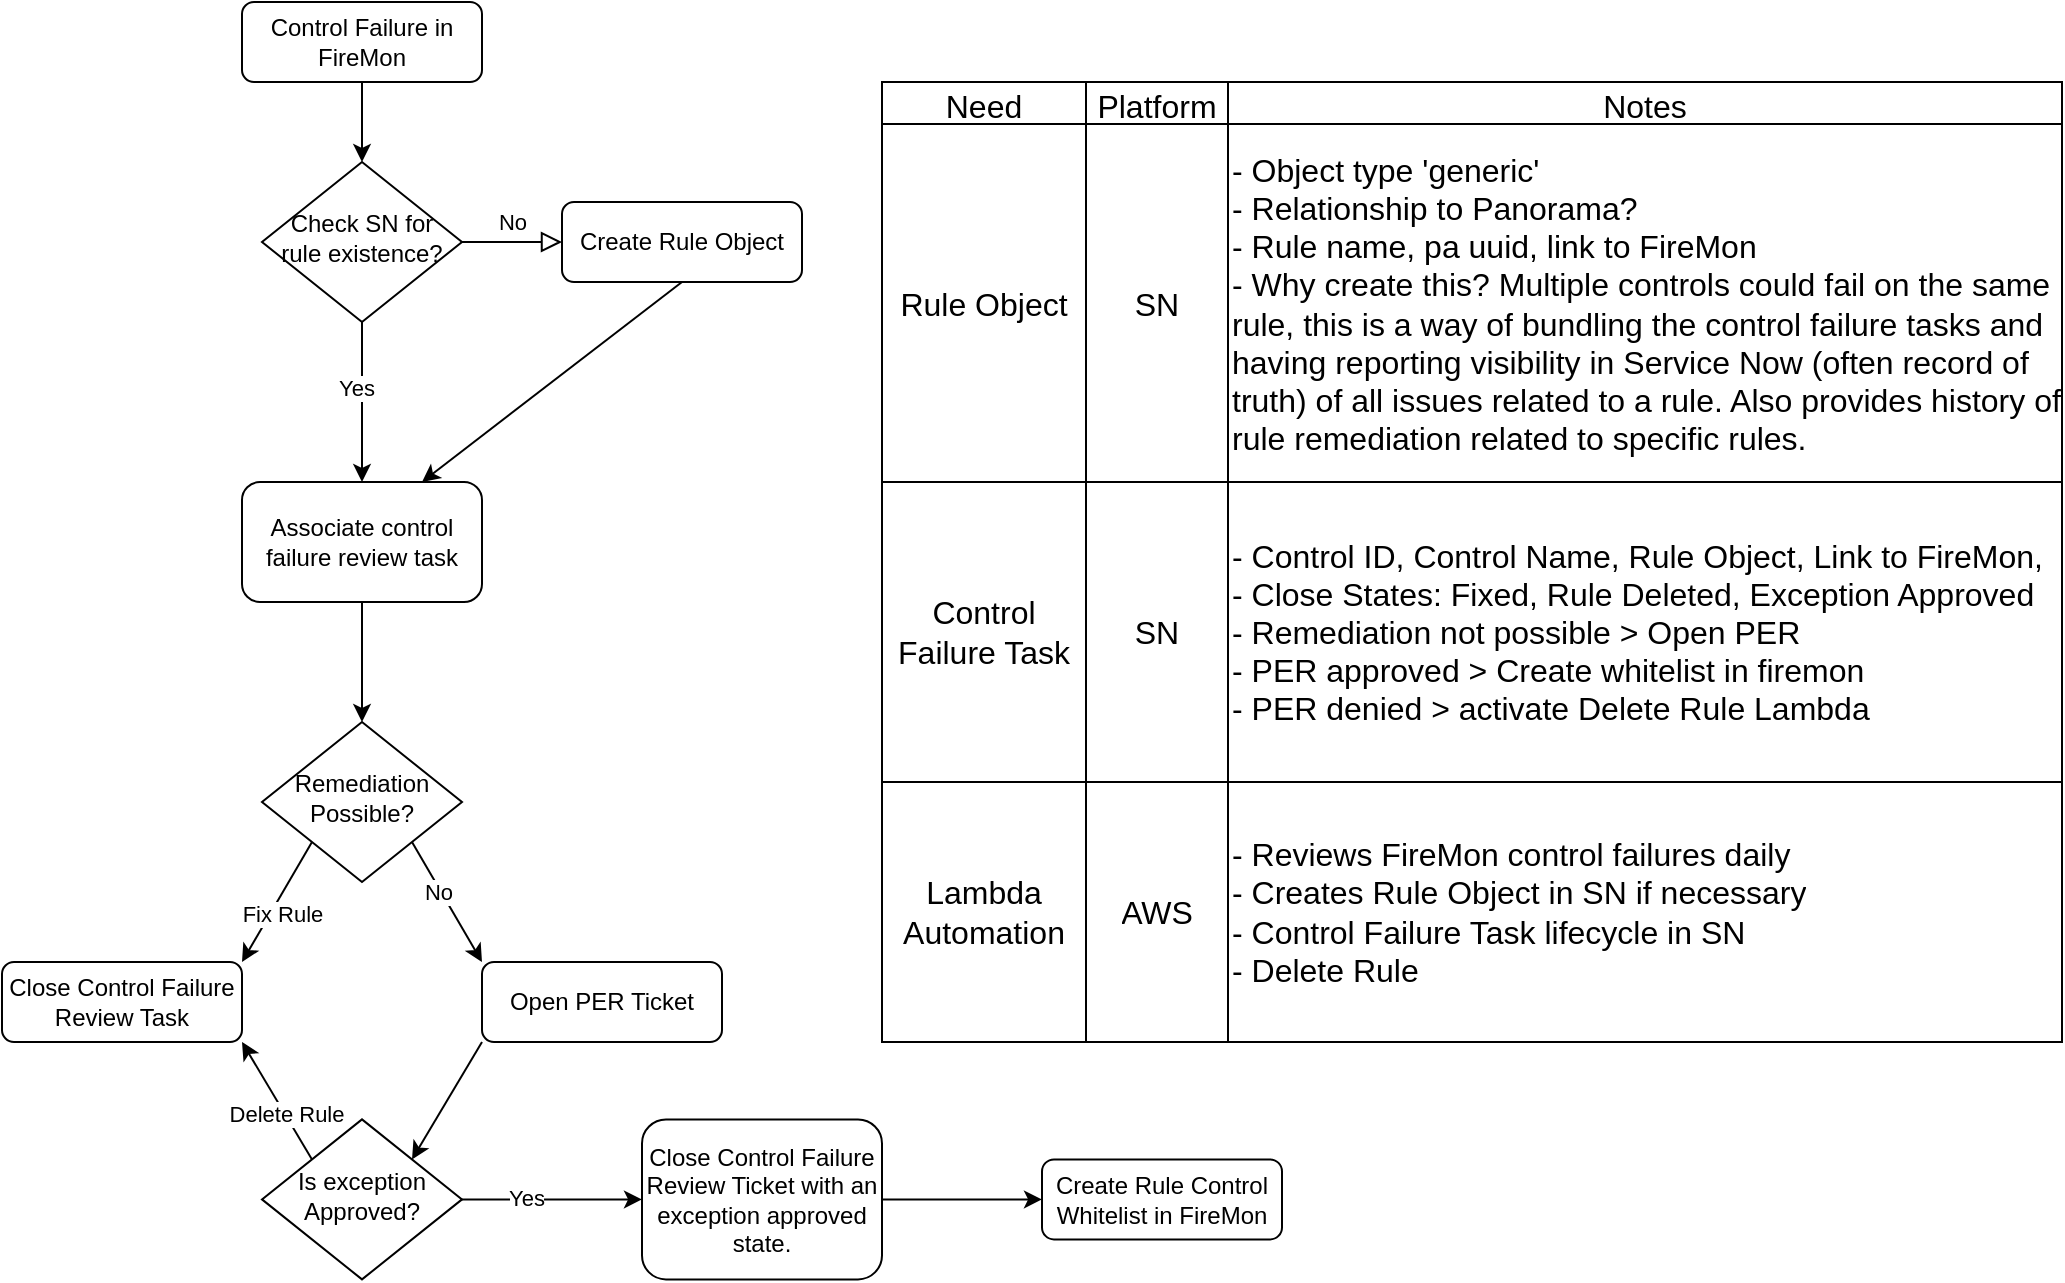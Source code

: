<mxfile version="28.2.5">
  <diagram id="C5RBs43oDa-KdzZeNtuy" name="Page-1">
    <mxGraphModel dx="1665" dy="743" grid="1" gridSize="10" guides="1" tooltips="1" connect="1" arrows="1" fold="1" page="1" pageScale="1" pageWidth="827" pageHeight="1169" math="0" shadow="0">
      <root>
        <mxCell id="WIyWlLk6GJQsqaUBKTNV-0" />
        <mxCell id="WIyWlLk6GJQsqaUBKTNV-1" parent="WIyWlLk6GJQsqaUBKTNV-0" />
        <mxCell id="AwS022Rujj1-3uTSAjEN-37" style="edgeStyle=orthogonalEdgeStyle;rounded=0;orthogonalLoop=1;jettySize=auto;html=1;exitX=0.5;exitY=1;exitDx=0;exitDy=0;entryX=0.5;entryY=0;entryDx=0;entryDy=0;" parent="WIyWlLk6GJQsqaUBKTNV-1" source="WIyWlLk6GJQsqaUBKTNV-3" target="WIyWlLk6GJQsqaUBKTNV-6" edge="1">
          <mxGeometry relative="1" as="geometry" />
        </mxCell>
        <mxCell id="WIyWlLk6GJQsqaUBKTNV-3" value="Control Failure in FireMon" style="rounded=1;whiteSpace=wrap;html=1;fontSize=12;glass=0;strokeWidth=1;shadow=0;" parent="WIyWlLk6GJQsqaUBKTNV-1" vertex="1">
          <mxGeometry x="214" y="40" width="120" height="40" as="geometry" />
        </mxCell>
        <mxCell id="WIyWlLk6GJQsqaUBKTNV-5" value="No" style="edgeStyle=orthogonalEdgeStyle;rounded=0;html=1;jettySize=auto;orthogonalLoop=1;fontSize=11;endArrow=block;endFill=0;endSize=8;strokeWidth=1;shadow=0;labelBackgroundColor=none;" parent="WIyWlLk6GJQsqaUBKTNV-1" source="WIyWlLk6GJQsqaUBKTNV-6" target="WIyWlLk6GJQsqaUBKTNV-7" edge="1">
          <mxGeometry y="10" relative="1" as="geometry">
            <mxPoint as="offset" />
          </mxGeometry>
        </mxCell>
        <mxCell id="AwS022Rujj1-3uTSAjEN-6" style="rounded=0;orthogonalLoop=1;jettySize=auto;html=1;exitX=0.5;exitY=1;exitDx=0;exitDy=0;entryX=0.5;entryY=0;entryDx=0;entryDy=0;" parent="WIyWlLk6GJQsqaUBKTNV-1" source="WIyWlLk6GJQsqaUBKTNV-6" target="AwS022Rujj1-3uTSAjEN-3" edge="1">
          <mxGeometry relative="1" as="geometry" />
        </mxCell>
        <mxCell id="AwS022Rujj1-3uTSAjEN-10" value="Yes" style="edgeLabel;html=1;align=center;verticalAlign=middle;resizable=0;points=[];" parent="AwS022Rujj1-3uTSAjEN-6" connectable="0" vertex="1">
          <mxGeometry x="-0.173" y="-3" relative="1" as="geometry">
            <mxPoint as="offset" />
          </mxGeometry>
        </mxCell>
        <mxCell id="WIyWlLk6GJQsqaUBKTNV-6" value="Check SN for rule existence?" style="rhombus;whiteSpace=wrap;html=1;shadow=0;fontFamily=Helvetica;fontSize=12;align=center;strokeWidth=1;spacing=6;spacingTop=-4;" parent="WIyWlLk6GJQsqaUBKTNV-1" vertex="1">
          <mxGeometry x="224" y="120" width="100" height="80" as="geometry" />
        </mxCell>
        <mxCell id="AwS022Rujj1-3uTSAjEN-5" style="rounded=0;orthogonalLoop=1;jettySize=auto;html=1;exitX=0.5;exitY=1;exitDx=0;exitDy=0;entryX=0.75;entryY=0;entryDx=0;entryDy=0;" parent="WIyWlLk6GJQsqaUBKTNV-1" source="WIyWlLk6GJQsqaUBKTNV-7" target="AwS022Rujj1-3uTSAjEN-3" edge="1">
          <mxGeometry relative="1" as="geometry">
            <mxPoint x="314" y="310" as="targetPoint" />
          </mxGeometry>
        </mxCell>
        <mxCell id="WIyWlLk6GJQsqaUBKTNV-7" value="Create Rule Object" style="rounded=1;whiteSpace=wrap;html=1;fontSize=12;glass=0;strokeWidth=1;shadow=0;" parent="WIyWlLk6GJQsqaUBKTNV-1" vertex="1">
          <mxGeometry x="374" y="140" width="120" height="40" as="geometry" />
        </mxCell>
        <mxCell id="AwS022Rujj1-3uTSAjEN-8" style="rounded=0;orthogonalLoop=1;jettySize=auto;html=1;exitX=0.5;exitY=1;exitDx=0;exitDy=0;entryX=0.5;entryY=0;entryDx=0;entryDy=0;" parent="WIyWlLk6GJQsqaUBKTNV-1" source="AwS022Rujj1-3uTSAjEN-3" target="AwS022Rujj1-3uTSAjEN-7" edge="1">
          <mxGeometry relative="1" as="geometry" />
        </mxCell>
        <mxCell id="AwS022Rujj1-3uTSAjEN-3" value="Associate control failure review task" style="rounded=1;whiteSpace=wrap;html=1;fontSize=12;glass=0;strokeWidth=1;shadow=0;" parent="WIyWlLk6GJQsqaUBKTNV-1" vertex="1">
          <mxGeometry x="214" y="280" width="120" height="60" as="geometry" />
        </mxCell>
        <mxCell id="AwS022Rujj1-3uTSAjEN-14" style="rounded=0;orthogonalLoop=1;jettySize=auto;html=1;exitX=0;exitY=1;exitDx=0;exitDy=0;entryX=1;entryY=0;entryDx=0;entryDy=0;" parent="WIyWlLk6GJQsqaUBKTNV-1" source="AwS022Rujj1-3uTSAjEN-7" target="AwS022Rujj1-3uTSAjEN-13" edge="1">
          <mxGeometry relative="1" as="geometry" />
        </mxCell>
        <mxCell id="AwS022Rujj1-3uTSAjEN-38" value="Fix Rule" style="edgeLabel;html=1;align=center;verticalAlign=middle;resizable=0;points=[];" parent="AwS022Rujj1-3uTSAjEN-14" connectable="0" vertex="1">
          <mxGeometry x="0.116" y="5" relative="1" as="geometry">
            <mxPoint as="offset" />
          </mxGeometry>
        </mxCell>
        <mxCell id="AwS022Rujj1-3uTSAjEN-18" style="rounded=0;orthogonalLoop=1;jettySize=auto;html=1;exitX=1;exitY=1;exitDx=0;exitDy=0;entryX=0;entryY=0;entryDx=0;entryDy=0;" parent="WIyWlLk6GJQsqaUBKTNV-1" source="AwS022Rujj1-3uTSAjEN-7" target="AwS022Rujj1-3uTSAjEN-17" edge="1">
          <mxGeometry relative="1" as="geometry" />
        </mxCell>
        <mxCell id="AwS022Rujj1-3uTSAjEN-19" value="No" style="edgeLabel;html=1;align=center;verticalAlign=middle;resizable=0;points=[];" parent="AwS022Rujj1-3uTSAjEN-18" connectable="0" vertex="1">
          <mxGeometry x="-0.19" y="-1" relative="1" as="geometry">
            <mxPoint as="offset" />
          </mxGeometry>
        </mxCell>
        <mxCell id="AwS022Rujj1-3uTSAjEN-7" value="Remediation Possible?" style="rhombus;whiteSpace=wrap;html=1;shadow=0;fontFamily=Helvetica;fontSize=12;align=center;strokeWidth=1;spacing=6;spacingTop=-4;" parent="WIyWlLk6GJQsqaUBKTNV-1" vertex="1">
          <mxGeometry x="224" y="400" width="100" height="80" as="geometry" />
        </mxCell>
        <mxCell id="AwS022Rujj1-3uTSAjEN-13" value="Close Control Failure Review Task" style="rounded=1;whiteSpace=wrap;html=1;fontSize=12;glass=0;strokeWidth=1;shadow=0;" parent="WIyWlLk6GJQsqaUBKTNV-1" vertex="1">
          <mxGeometry x="94" y="520" width="120" height="40" as="geometry" />
        </mxCell>
        <mxCell id="AwS022Rujj1-3uTSAjEN-23" style="rounded=0;orthogonalLoop=1;jettySize=auto;html=1;exitX=0;exitY=1;exitDx=0;exitDy=0;entryX=1;entryY=0;entryDx=0;entryDy=0;" parent="WIyWlLk6GJQsqaUBKTNV-1" source="AwS022Rujj1-3uTSAjEN-17" target="AwS022Rujj1-3uTSAjEN-22" edge="1">
          <mxGeometry relative="1" as="geometry" />
        </mxCell>
        <mxCell id="AwS022Rujj1-3uTSAjEN-17" value="Open PER Ticket" style="rounded=1;whiteSpace=wrap;html=1;fontSize=12;glass=0;strokeWidth=1;shadow=0;" parent="WIyWlLk6GJQsqaUBKTNV-1" vertex="1">
          <mxGeometry x="334" y="520" width="120" height="40" as="geometry" />
        </mxCell>
        <mxCell id="AwS022Rujj1-3uTSAjEN-26" style="rounded=0;orthogonalLoop=1;jettySize=auto;html=1;exitX=1;exitY=0.5;exitDx=0;exitDy=0;entryX=0;entryY=0.5;entryDx=0;entryDy=0;" parent="WIyWlLk6GJQsqaUBKTNV-1" source="AwS022Rujj1-3uTSAjEN-22" target="AwS022Rujj1-3uTSAjEN-25" edge="1">
          <mxGeometry relative="1" as="geometry" />
        </mxCell>
        <mxCell id="AwS022Rujj1-3uTSAjEN-28" value="Yes" style="edgeLabel;html=1;align=center;verticalAlign=middle;resizable=0;points=[];" parent="AwS022Rujj1-3uTSAjEN-26" connectable="0" vertex="1">
          <mxGeometry x="-0.286" y="1" relative="1" as="geometry">
            <mxPoint as="offset" />
          </mxGeometry>
        </mxCell>
        <mxCell id="AwS022Rujj1-3uTSAjEN-27" style="rounded=0;orthogonalLoop=1;jettySize=auto;html=1;exitX=0;exitY=0;exitDx=0;exitDy=0;entryX=1;entryY=1;entryDx=0;entryDy=0;" parent="WIyWlLk6GJQsqaUBKTNV-1" source="AwS022Rujj1-3uTSAjEN-22" target="AwS022Rujj1-3uTSAjEN-13" edge="1">
          <mxGeometry relative="1" as="geometry">
            <mxPoint x="134" y="650" as="targetPoint" />
          </mxGeometry>
        </mxCell>
        <mxCell id="AwS022Rujj1-3uTSAjEN-29" value="Delete Rule" style="edgeLabel;html=1;align=center;verticalAlign=middle;resizable=0;points=[];" parent="AwS022Rujj1-3uTSAjEN-27" connectable="0" vertex="1">
          <mxGeometry x="-0.229" relative="1" as="geometry">
            <mxPoint as="offset" />
          </mxGeometry>
        </mxCell>
        <mxCell id="AwS022Rujj1-3uTSAjEN-22" value="Is exception Approved?" style="rhombus;whiteSpace=wrap;html=1;shadow=0;fontFamily=Helvetica;fontSize=12;align=center;strokeWidth=1;spacing=6;spacingTop=-4;" parent="WIyWlLk6GJQsqaUBKTNV-1" vertex="1">
          <mxGeometry x="224" y="598.7" width="100" height="80" as="geometry" />
        </mxCell>
        <mxCell id="AwS022Rujj1-3uTSAjEN-40" style="edgeStyle=orthogonalEdgeStyle;rounded=0;orthogonalLoop=1;jettySize=auto;html=1;exitX=1;exitY=0.5;exitDx=0;exitDy=0;" parent="WIyWlLk6GJQsqaUBKTNV-1" source="AwS022Rujj1-3uTSAjEN-25" edge="1">
          <mxGeometry relative="1" as="geometry">
            <mxPoint x="614" y="638.7" as="targetPoint" />
          </mxGeometry>
        </mxCell>
        <mxCell id="AwS022Rujj1-3uTSAjEN-25" value="Close Control Failure Review Ticket with an exception approved state." style="rounded=1;whiteSpace=wrap;html=1;fontSize=12;glass=0;strokeWidth=1;shadow=0;" parent="WIyWlLk6GJQsqaUBKTNV-1" vertex="1">
          <mxGeometry x="414" y="598.7" width="120" height="80" as="geometry" />
        </mxCell>
        <mxCell id="AwS022Rujj1-3uTSAjEN-41" value="Create Rule Control Whitelist in FireMon" style="rounded=1;whiteSpace=wrap;html=1;fontSize=12;glass=0;strokeWidth=1;shadow=0;" parent="WIyWlLk6GJQsqaUBKTNV-1" vertex="1">
          <mxGeometry x="614" y="618.7" width="120" height="40" as="geometry" />
        </mxCell>
        <mxCell id="AwS022Rujj1-3uTSAjEN-42" value="" style="shape=table;startSize=0;container=1;collapsible=0;childLayout=tableLayout;fontSize=16;" parent="WIyWlLk6GJQsqaUBKTNV-1" vertex="1">
          <mxGeometry x="534" y="80" width="590" height="480" as="geometry" />
        </mxCell>
        <mxCell id="AwS022Rujj1-3uTSAjEN-43" value="" style="shape=tableRow;horizontal=0;startSize=0;swimlaneHead=0;swimlaneBody=0;strokeColor=inherit;top=0;left=0;bottom=0;right=0;collapsible=0;dropTarget=0;fillColor=none;points=[[0,0.5],[1,0.5]];portConstraint=eastwest;fontSize=16;" parent="AwS022Rujj1-3uTSAjEN-42" vertex="1">
          <mxGeometry width="590" height="21" as="geometry" />
        </mxCell>
        <mxCell id="AwS022Rujj1-3uTSAjEN-44" value="Need" style="shape=partialRectangle;html=1;whiteSpace=wrap;connectable=0;strokeColor=inherit;overflow=hidden;fillColor=none;top=0;left=0;bottom=0;right=0;pointerEvents=1;fontSize=16;" parent="AwS022Rujj1-3uTSAjEN-43" vertex="1">
          <mxGeometry width="102" height="21" as="geometry">
            <mxRectangle width="102" height="21" as="alternateBounds" />
          </mxGeometry>
        </mxCell>
        <mxCell id="AwS022Rujj1-3uTSAjEN-45" value="Platform" style="shape=partialRectangle;html=1;whiteSpace=wrap;connectable=0;strokeColor=inherit;overflow=hidden;fillColor=none;top=0;left=0;bottom=0;right=0;pointerEvents=1;fontSize=16;" parent="AwS022Rujj1-3uTSAjEN-43" vertex="1">
          <mxGeometry x="102" width="71" height="21" as="geometry">
            <mxRectangle width="71" height="21" as="alternateBounds" />
          </mxGeometry>
        </mxCell>
        <mxCell id="AwS022Rujj1-3uTSAjEN-46" value="Notes" style="shape=partialRectangle;html=1;whiteSpace=wrap;connectable=0;strokeColor=inherit;overflow=hidden;fillColor=none;top=0;left=0;bottom=0;right=0;pointerEvents=1;fontSize=16;" parent="AwS022Rujj1-3uTSAjEN-43" vertex="1">
          <mxGeometry x="173" width="417" height="21" as="geometry">
            <mxRectangle width="417" height="21" as="alternateBounds" />
          </mxGeometry>
        </mxCell>
        <mxCell id="AwS022Rujj1-3uTSAjEN-47" value="" style="shape=tableRow;horizontal=0;startSize=0;swimlaneHead=0;swimlaneBody=0;strokeColor=inherit;top=0;left=0;bottom=0;right=0;collapsible=0;dropTarget=0;fillColor=none;points=[[0,0.5],[1,0.5]];portConstraint=eastwest;fontSize=16;" parent="AwS022Rujj1-3uTSAjEN-42" vertex="1">
          <mxGeometry y="21" width="590" height="179" as="geometry" />
        </mxCell>
        <mxCell id="AwS022Rujj1-3uTSAjEN-48" value="Rule Object" style="shape=partialRectangle;html=1;whiteSpace=wrap;connectable=0;strokeColor=inherit;overflow=hidden;fillColor=none;top=0;left=0;bottom=0;right=0;pointerEvents=1;fontSize=16;" parent="AwS022Rujj1-3uTSAjEN-47" vertex="1">
          <mxGeometry width="102" height="179" as="geometry">
            <mxRectangle width="102" height="179" as="alternateBounds" />
          </mxGeometry>
        </mxCell>
        <mxCell id="AwS022Rujj1-3uTSAjEN-49" value="SN" style="shape=partialRectangle;html=1;whiteSpace=wrap;connectable=0;strokeColor=inherit;overflow=hidden;fillColor=none;top=0;left=0;bottom=0;right=0;pointerEvents=1;fontSize=16;" parent="AwS022Rujj1-3uTSAjEN-47" vertex="1">
          <mxGeometry x="102" width="71" height="179" as="geometry">
            <mxRectangle width="71" height="179" as="alternateBounds" />
          </mxGeometry>
        </mxCell>
        <mxCell id="AwS022Rujj1-3uTSAjEN-50" value="- Object type &#39;generic&#39;&lt;br&gt;- Relationship to Panorama?&lt;br&gt;- Rule name, pa uuid, link to FireMon&lt;div&gt;- Why create this? Multiple controls could fail on the same rule, this is a way of bundling the control failure tasks and having reporting visibility in Service Now (often record of truth) of all issues related to a rule. Also provides history of rule remediation related to specific rules.&lt;/div&gt;" style="shape=partialRectangle;html=1;whiteSpace=wrap;connectable=0;strokeColor=inherit;overflow=hidden;fillColor=none;top=0;left=0;bottom=0;right=0;pointerEvents=1;fontSize=16;align=left;" parent="AwS022Rujj1-3uTSAjEN-47" vertex="1">
          <mxGeometry x="173" width="417" height="179" as="geometry">
            <mxRectangle width="417" height="179" as="alternateBounds" />
          </mxGeometry>
        </mxCell>
        <mxCell id="AwS022Rujj1-3uTSAjEN-51" value="" style="shape=tableRow;horizontal=0;startSize=0;swimlaneHead=0;swimlaneBody=0;strokeColor=inherit;top=0;left=0;bottom=0;right=0;collapsible=0;dropTarget=0;fillColor=none;points=[[0,0.5],[1,0.5]];portConstraint=eastwest;fontSize=16;" parent="AwS022Rujj1-3uTSAjEN-42" vertex="1">
          <mxGeometry y="200" width="590" height="150" as="geometry" />
        </mxCell>
        <mxCell id="AwS022Rujj1-3uTSAjEN-52" value="Control Failure Task" style="shape=partialRectangle;html=1;whiteSpace=wrap;connectable=0;strokeColor=inherit;overflow=hidden;fillColor=none;top=0;left=0;bottom=0;right=0;pointerEvents=1;fontSize=16;" parent="AwS022Rujj1-3uTSAjEN-51" vertex="1">
          <mxGeometry width="102" height="150" as="geometry">
            <mxRectangle width="102" height="150" as="alternateBounds" />
          </mxGeometry>
        </mxCell>
        <mxCell id="AwS022Rujj1-3uTSAjEN-53" value="SN" style="shape=partialRectangle;html=1;whiteSpace=wrap;connectable=0;strokeColor=inherit;overflow=hidden;fillColor=none;top=0;left=0;bottom=0;right=0;pointerEvents=1;fontSize=16;" parent="AwS022Rujj1-3uTSAjEN-51" vertex="1">
          <mxGeometry x="102" width="71" height="150" as="geometry">
            <mxRectangle width="71" height="150" as="alternateBounds" />
          </mxGeometry>
        </mxCell>
        <mxCell id="AwS022Rujj1-3uTSAjEN-54" value="- Control ID, Control Name, Rule Object, Link to FireMon,&lt;div&gt;- Close States: Fixed, Rule Deleted, Exception Approved&lt;/div&gt;&lt;div&gt;- Remediation not possible &amp;gt; Open PER&lt;br&gt;- PER approved &amp;gt; Create whitelist in firemon&lt;/div&gt;&lt;div&gt;- PER denied &amp;gt; activate Delete Rule Lambda&lt;/div&gt;" style="shape=partialRectangle;html=1;whiteSpace=wrap;connectable=0;strokeColor=inherit;overflow=hidden;fillColor=none;top=0;left=0;bottom=0;right=0;pointerEvents=1;fontSize=16;align=left;" parent="AwS022Rujj1-3uTSAjEN-51" vertex="1">
          <mxGeometry x="173" width="417" height="150" as="geometry">
            <mxRectangle width="417" height="150" as="alternateBounds" />
          </mxGeometry>
        </mxCell>
        <mxCell id="AwS022Rujj1-3uTSAjEN-55" value="" style="shape=tableRow;horizontal=0;startSize=0;swimlaneHead=0;swimlaneBody=0;strokeColor=inherit;top=0;left=0;bottom=0;right=0;collapsible=0;dropTarget=0;fillColor=none;points=[[0,0.5],[1,0.5]];portConstraint=eastwest;fontSize=16;" parent="AwS022Rujj1-3uTSAjEN-42" vertex="1">
          <mxGeometry y="350" width="590" height="130" as="geometry" />
        </mxCell>
        <mxCell id="AwS022Rujj1-3uTSAjEN-56" value="Lambda Automation" style="shape=partialRectangle;html=1;whiteSpace=wrap;connectable=0;strokeColor=inherit;overflow=hidden;fillColor=none;top=0;left=0;bottom=0;right=0;pointerEvents=1;fontSize=16;" parent="AwS022Rujj1-3uTSAjEN-55" vertex="1">
          <mxGeometry width="102" height="130" as="geometry">
            <mxRectangle width="102" height="130" as="alternateBounds" />
          </mxGeometry>
        </mxCell>
        <mxCell id="AwS022Rujj1-3uTSAjEN-57" value="AWS" style="shape=partialRectangle;html=1;whiteSpace=wrap;connectable=0;strokeColor=inherit;overflow=hidden;fillColor=none;top=0;left=0;bottom=0;right=0;pointerEvents=1;fontSize=16;" parent="AwS022Rujj1-3uTSAjEN-55" vertex="1">
          <mxGeometry x="102" width="71" height="130" as="geometry">
            <mxRectangle width="71" height="130" as="alternateBounds" />
          </mxGeometry>
        </mxCell>
        <mxCell id="AwS022Rujj1-3uTSAjEN-58" value="- Reviews FireMon control failures daily&lt;br&gt;- Creates Rule Object in SN if necessary&lt;br&gt;- Control Failure Task lifecycle in SN&lt;div&gt;- Delete Rule&lt;/div&gt;" style="shape=partialRectangle;html=1;whiteSpace=wrap;connectable=0;strokeColor=inherit;overflow=hidden;fillColor=none;top=0;left=0;bottom=0;right=0;pointerEvents=1;fontSize=16;align=left;" parent="AwS022Rujj1-3uTSAjEN-55" vertex="1">
          <mxGeometry x="173" width="417" height="130" as="geometry">
            <mxRectangle width="417" height="130" as="alternateBounds" />
          </mxGeometry>
        </mxCell>
      </root>
    </mxGraphModel>
  </diagram>
</mxfile>
